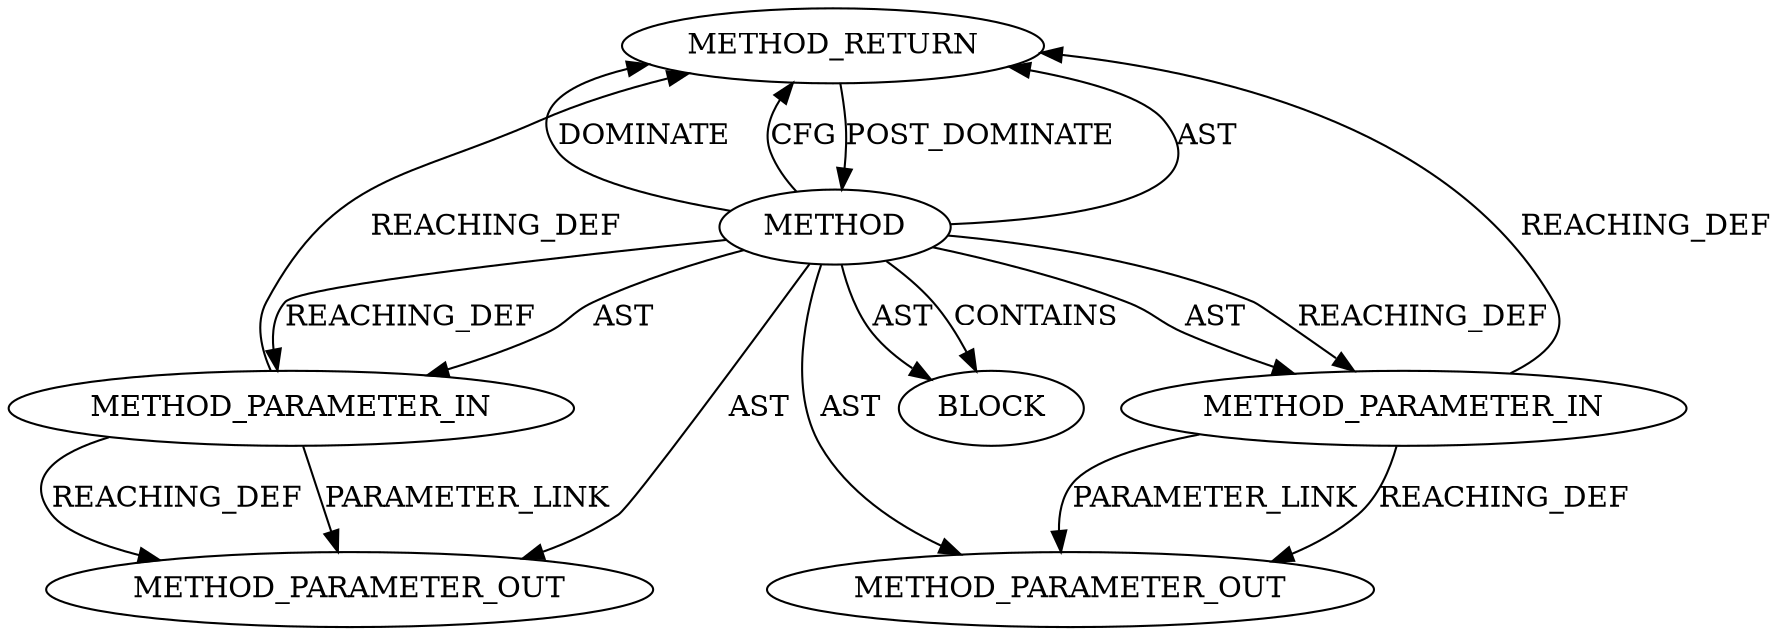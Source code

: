 digraph {
  19326 [label=METHOD_RETURN ORDER=2 CODE="RET" TYPE_FULL_NAME="ANY" EVALUATION_STRATEGY="BY_VALUE"]
  19325 [label=BLOCK ORDER=1 ARGUMENT_INDEX=1 CODE="<empty>" TYPE_FULL_NAME="ANY"]
  19323 [label=METHOD_PARAMETER_IN ORDER=1 CODE="p1" IS_VARIADIC=false TYPE_FULL_NAME="ANY" EVALUATION_STRATEGY="BY_VALUE" INDEX=1 NAME="p1"]
  21753 [label=METHOD_PARAMETER_OUT ORDER=2 CODE="p2" IS_VARIADIC=false TYPE_FULL_NAME="ANY" EVALUATION_STRATEGY="BY_VALUE" INDEX=2 NAME="p2"]
  21752 [label=METHOD_PARAMETER_OUT ORDER=1 CODE="p1" IS_VARIADIC=false TYPE_FULL_NAME="ANY" EVALUATION_STRATEGY="BY_VALUE" INDEX=1 NAME="p1"]
  19322 [label=METHOD AST_PARENT_TYPE="NAMESPACE_BLOCK" AST_PARENT_FULL_NAME="<global>" ORDER=0 CODE="<empty>" FULL_NAME="<operator>.fieldAccess" IS_EXTERNAL=true FILENAME="<empty>" SIGNATURE="" NAME="<operator>.fieldAccess"]
  19324 [label=METHOD_PARAMETER_IN ORDER=2 CODE="p2" IS_VARIADIC=false TYPE_FULL_NAME="ANY" EVALUATION_STRATEGY="BY_VALUE" INDEX=2 NAME="p2"]
  19322 -> 19324 [label=REACHING_DEF VARIABLE=""]
  19324 -> 19326 [label=REACHING_DEF VARIABLE="p2"]
  19322 -> 21752 [label=AST ]
  19322 -> 19326 [label=AST ]
  19323 -> 21752 [label=REACHING_DEF VARIABLE="p1"]
  19322 -> 19324 [label=AST ]
  19322 -> 19326 [label=DOMINATE ]
  19326 -> 19322 [label=POST_DOMINATE ]
  19322 -> 21753 [label=AST ]
  19324 -> 21753 [label=PARAMETER_LINK ]
  19322 -> 19326 [label=CFG ]
  19323 -> 19326 [label=REACHING_DEF VARIABLE="p1"]
  19322 -> 19323 [label=AST ]
  19322 -> 19325 [label=AST ]
  19322 -> 19325 [label=CONTAINS ]
  19324 -> 21753 [label=REACHING_DEF VARIABLE="p2"]
  19323 -> 21752 [label=PARAMETER_LINK ]
  19322 -> 19323 [label=REACHING_DEF VARIABLE=""]
}
